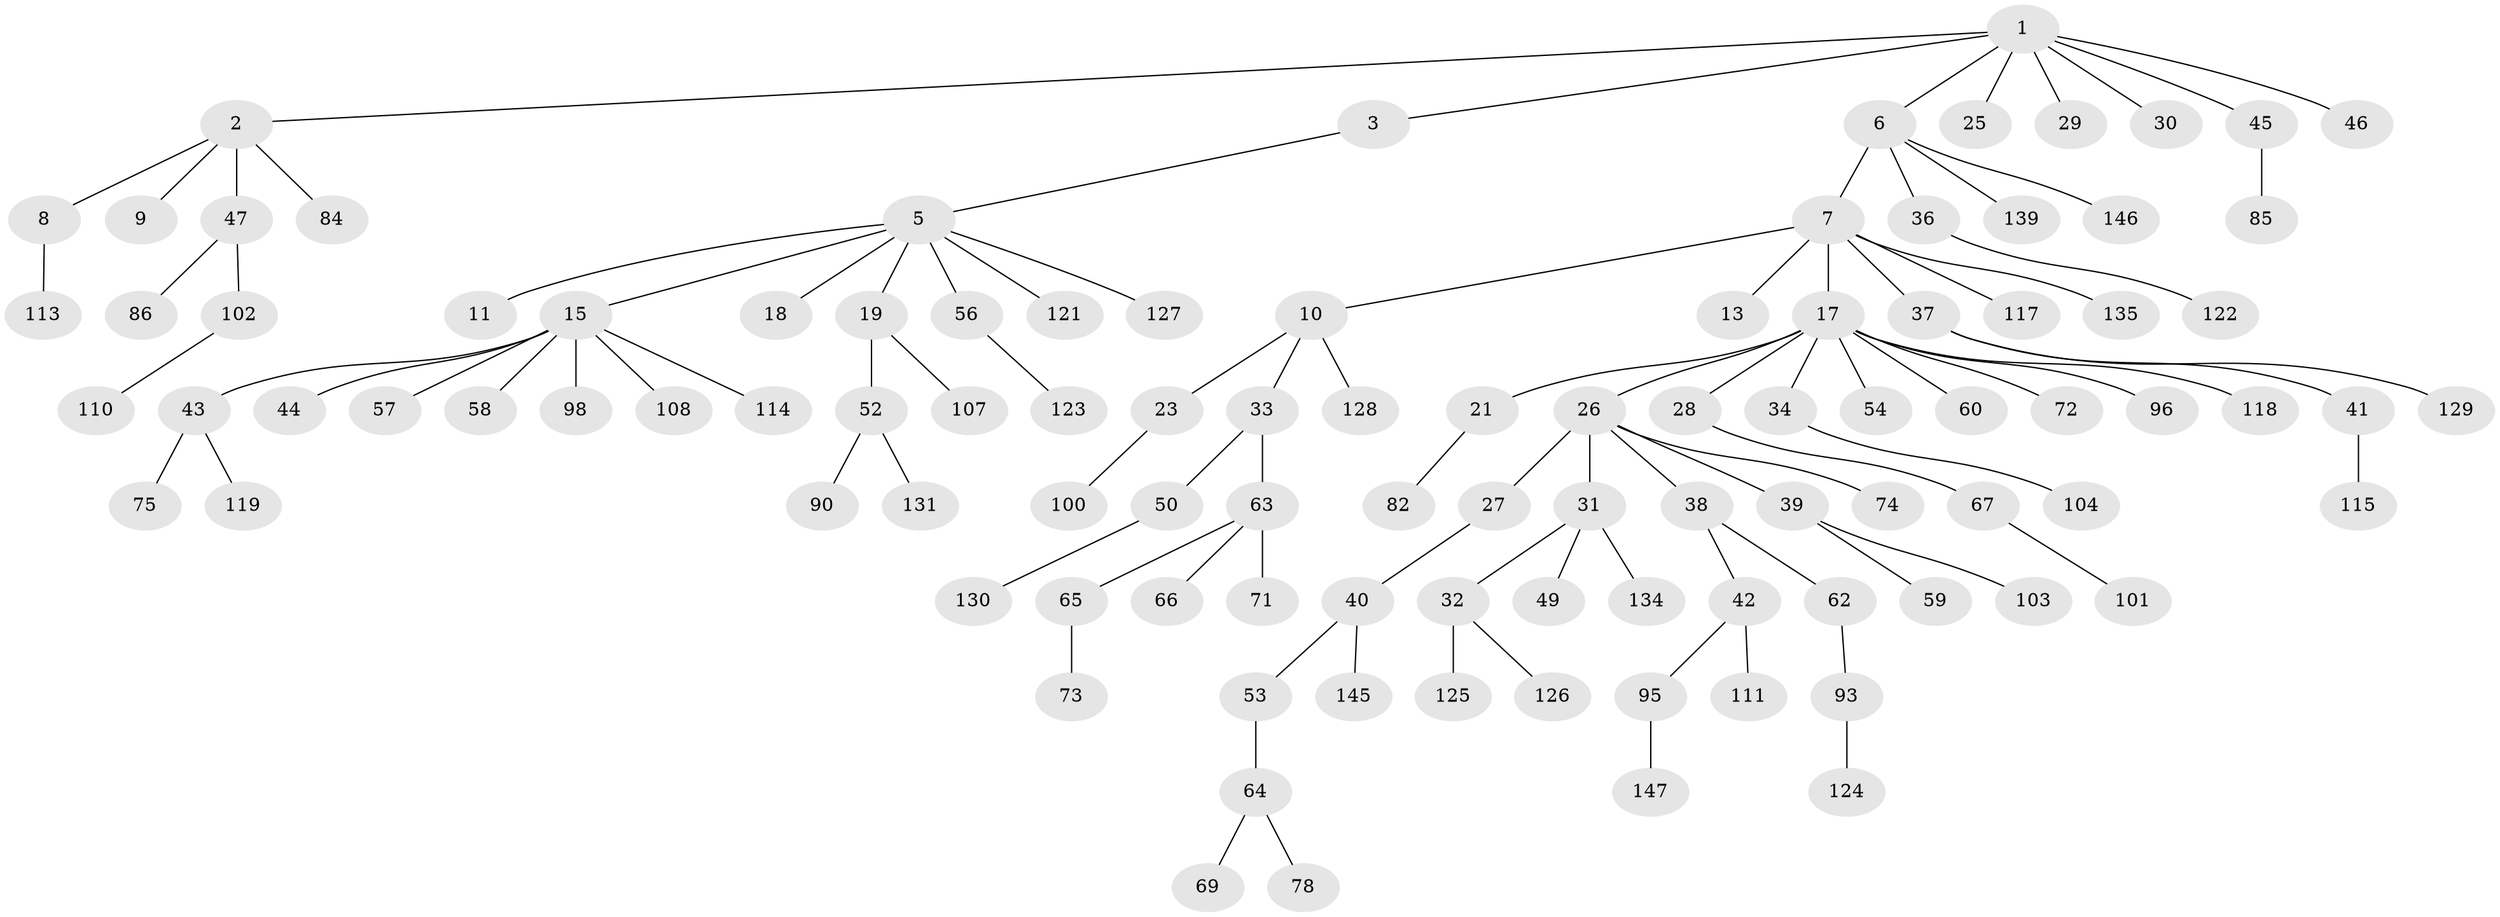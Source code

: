 // original degree distribution, {5: 0.05442176870748299, 6: 0.006802721088435374, 3: 0.14285714285714285, 4: 0.04081632653061224, 2: 0.20408163265306123, 1: 0.5306122448979592, 7: 0.02040816326530612}
// Generated by graph-tools (version 1.1) at 2025/11/02/27/25 16:11:26]
// undirected, 103 vertices, 102 edges
graph export_dot {
graph [start="1"]
  node [color=gray90,style=filled];
  1 [super="+4"];
  2 [super="+144"];
  3 [super="+20"];
  5 [super="+14"];
  6 [super="+88"];
  7 [super="+12"];
  8 [super="+92"];
  9;
  10 [super="+137"];
  11 [super="+16"];
  13 [super="+77"];
  15 [super="+35"];
  17 [super="+24"];
  18;
  19 [super="+22"];
  21 [super="+105"];
  23 [super="+143"];
  25;
  26 [super="+97"];
  27;
  28;
  29;
  30;
  31 [super="+48"];
  32 [super="+109"];
  33 [super="+89"];
  34 [super="+76"];
  36 [super="+138"];
  37 [super="+91"];
  38;
  39 [super="+68"];
  40;
  41 [super="+136"];
  42 [super="+87"];
  43 [super="+55"];
  44;
  45 [super="+70"];
  46;
  47 [super="+61"];
  49;
  50 [super="+51"];
  52;
  53;
  54 [super="+83"];
  56;
  57;
  58;
  59;
  60;
  62 [super="+120"];
  63 [super="+81"];
  64 [super="+80"];
  65 [super="+106"];
  66;
  67 [super="+99"];
  69;
  71 [super="+116"];
  72;
  73 [super="+140"];
  74;
  75 [super="+79"];
  78;
  82;
  84;
  85 [super="+141"];
  86 [super="+94"];
  90;
  93;
  95 [super="+132"];
  96;
  98;
  100;
  101;
  102 [super="+112"];
  103;
  104;
  107 [super="+142"];
  108;
  110;
  111;
  113;
  114;
  115;
  117;
  118;
  119;
  121;
  122;
  123;
  124;
  125;
  126 [super="+133"];
  127;
  128;
  129;
  130;
  131;
  134;
  135;
  139;
  145;
  146;
  147;
  1 -- 2;
  1 -- 3;
  1 -- 29;
  1 -- 30;
  1 -- 6;
  1 -- 25;
  1 -- 45;
  1 -- 46;
  2 -- 8;
  2 -- 9;
  2 -- 47;
  2 -- 84;
  3 -- 5;
  5 -- 11;
  5 -- 18;
  5 -- 56;
  5 -- 19;
  5 -- 121;
  5 -- 15;
  5 -- 127;
  6 -- 7;
  6 -- 36;
  6 -- 146;
  6 -- 139;
  7 -- 10;
  7 -- 37;
  7 -- 135;
  7 -- 17;
  7 -- 13;
  7 -- 117;
  8 -- 113;
  10 -- 23;
  10 -- 33;
  10 -- 128;
  15 -- 57;
  15 -- 98;
  15 -- 114;
  15 -- 58;
  15 -- 43;
  15 -- 108;
  15 -- 44;
  17 -- 21;
  17 -- 26;
  17 -- 34;
  17 -- 72;
  17 -- 118;
  17 -- 96;
  17 -- 54;
  17 -- 28;
  17 -- 60;
  19 -- 107;
  19 -- 52;
  21 -- 82;
  23 -- 100;
  26 -- 27;
  26 -- 31;
  26 -- 38;
  26 -- 39;
  26 -- 74;
  27 -- 40;
  28 -- 67;
  31 -- 32;
  31 -- 134;
  31 -- 49;
  32 -- 125;
  32 -- 126;
  33 -- 50;
  33 -- 63;
  34 -- 104;
  36 -- 122;
  37 -- 41;
  37 -- 129;
  38 -- 42;
  38 -- 62;
  39 -- 59;
  39 -- 103;
  40 -- 53;
  40 -- 145;
  41 -- 115;
  42 -- 95;
  42 -- 111;
  43 -- 75;
  43 -- 119;
  45 -- 85;
  47 -- 102;
  47 -- 86;
  50 -- 130;
  52 -- 90;
  52 -- 131;
  53 -- 64;
  56 -- 123;
  62 -- 93;
  63 -- 65;
  63 -- 66;
  63 -- 71;
  64 -- 69;
  64 -- 78;
  65 -- 73;
  67 -- 101;
  93 -- 124;
  95 -- 147;
  102 -- 110;
}
